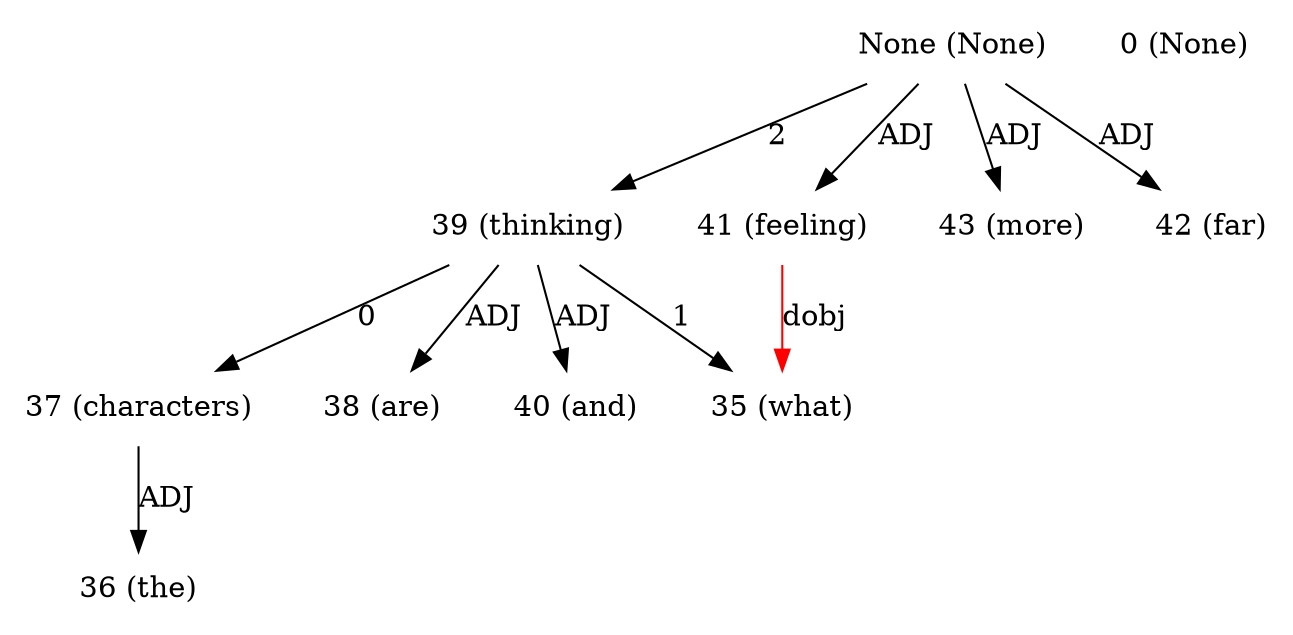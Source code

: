 digraph G{
edge [dir=forward]
node [shape=plaintext]

None [label="None (None)"]
None -> 39 [label="2"]
None [label="None (None)"]
None -> 41 [label="ADJ"]
None -> 43 [label="ADJ"]
None [label="None (None)"]
None -> 42 [label="ADJ"]
0 [label="0 (None)"]
35 [label="35 (what)"]
41 -> 35 [label="dobj", color="red"]
36 [label="36 (the)"]
37 [label="37 (characters)"]
37 -> 36 [label="ADJ"]
38 [label="38 (are)"]
39 [label="39 (thinking)"]
39 -> 35 [label="1"]
39 -> 37 [label="0"]
39 -> 38 [label="ADJ"]
39 -> 40 [label="ADJ"]
40 [label="40 (and)"]
41 [label="41 (feeling)"]
42 [label="42 (far)"]
43 [label="43 (more)"]
}
